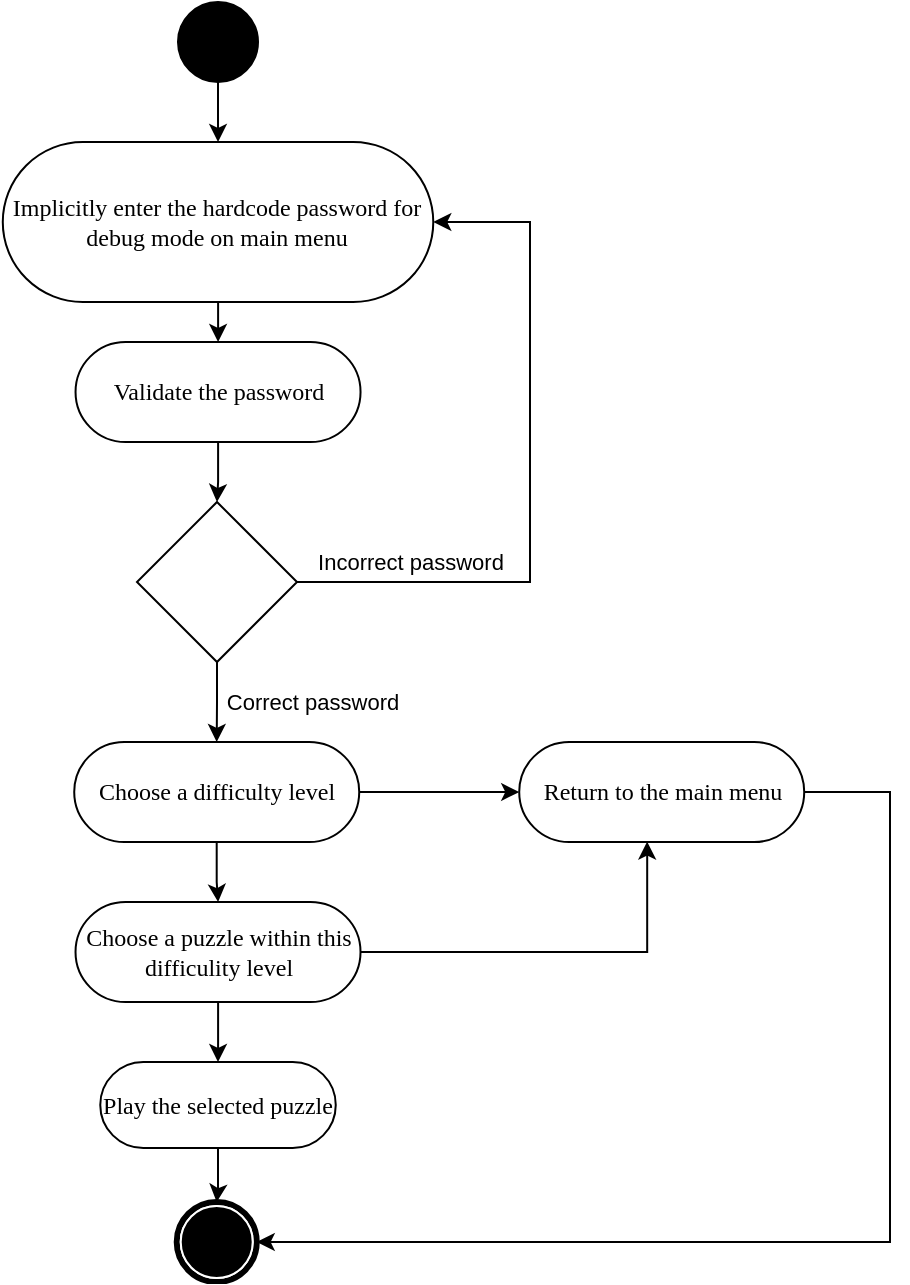 <mxfile version="23.1.2" type="github">
  <diagram name="第 1 页" id="RRXHzUAAJSy7LCdC74D4">
    <mxGraphModel dx="1430" dy="3124" grid="1" gridSize="10" guides="1" tooltips="1" connect="1" arrows="1" fold="1" page="1" pageScale="1" pageWidth="827" pageHeight="1169" math="0" shadow="0">
      <root>
        <mxCell id="0" />
        <mxCell id="1" parent="0" />
        <mxCell id="txJoS0bFICxF0d6WM0JP-18" value="" style="edgeStyle=orthogonalEdgeStyle;rounded=0;orthogonalLoop=1;jettySize=auto;html=1;" parent="1" source="txJoS0bFICxF0d6WM0JP-2" target="txJoS0bFICxF0d6WM0JP-17" edge="1">
          <mxGeometry relative="1" as="geometry" />
        </mxCell>
        <mxCell id="eDOe0pVbVo248cR-_yxt-2" value="" style="edgeStyle=orthogonalEdgeStyle;rounded=0;orthogonalLoop=1;jettySize=auto;html=1;" edge="1" parent="1" source="txJoS0bFICxF0d6WM0JP-2" target="eDOe0pVbVo248cR-_yxt-1">
          <mxGeometry relative="1" as="geometry" />
        </mxCell>
        <mxCell id="txJoS0bFICxF0d6WM0JP-2" value="Choose a difficulty level" style="rounded=1;whiteSpace=wrap;html=1;shadow=0;comic=0;labelBackgroundColor=none;strokeWidth=1;fontFamily=Verdana;fontSize=12;align=center;arcSize=50;" parent="1" vertex="1">
          <mxGeometry x="322.11" y="-1700" width="142.5" height="50" as="geometry" />
        </mxCell>
        <mxCell id="txJoS0bFICxF0d6WM0JP-3" value="" style="edgeStyle=orthogonalEdgeStyle;rounded=0;orthogonalLoop=1;jettySize=auto;html=1;entryX=0.5;entryY=0;entryDx=0;entryDy=0;" parent="1" source="txJoS0bFICxF0d6WM0JP-4" target="txJoS0bFICxF0d6WM0JP-9" edge="1">
          <mxGeometry relative="1" as="geometry">
            <mxPoint x="342.89" y="-2000" as="targetPoint" />
          </mxGeometry>
        </mxCell>
        <mxCell id="txJoS0bFICxF0d6WM0JP-4" value="" style="ellipse;whiteSpace=wrap;html=1;rounded=0;shadow=0;comic=0;labelBackgroundColor=none;strokeWidth=1;fillColor=#000000;fontFamily=Verdana;fontSize=12;align=center;" parent="1" vertex="1">
          <mxGeometry x="374" y="-2070" width="40" height="40" as="geometry" />
        </mxCell>
        <mxCell id="txJoS0bFICxF0d6WM0JP-5" value="" style="edgeStyle=orthogonalEdgeStyle;rounded=0;orthogonalLoop=1;jettySize=auto;html=1;" parent="1" source="txJoS0bFICxF0d6WM0JP-6" target="txJoS0bFICxF0d6WM0JP-7" edge="1">
          <mxGeometry relative="1" as="geometry" />
        </mxCell>
        <mxCell id="txJoS0bFICxF0d6WM0JP-6" value="Play the selected puzzle" style="rounded=1;whiteSpace=wrap;html=1;shadow=0;comic=0;labelBackgroundColor=none;strokeWidth=1;fontFamily=Verdana;fontSize=12;align=center;arcSize=50;" parent="1" vertex="1">
          <mxGeometry x="335.13" y="-1540" width="117.75" height="43" as="geometry" />
        </mxCell>
        <mxCell id="txJoS0bFICxF0d6WM0JP-7" value="" style="shape=mxgraph.bpmn.shape;html=1;verticalLabelPosition=bottom;labelBackgroundColor=#ffffff;verticalAlign=top;perimeter=ellipsePerimeter;outline=end;symbol=terminate;rounded=0;shadow=0;comic=0;strokeWidth=1;fontFamily=Verdana;fontSize=12;align=center;" parent="1" vertex="1">
          <mxGeometry x="373.36" y="-1470" width="40" height="40" as="geometry" />
        </mxCell>
        <mxCell id="k54v_lkFRNFaW8UBd_Ln-2" value="" style="edgeStyle=orthogonalEdgeStyle;rounded=0;orthogonalLoop=1;jettySize=auto;html=1;" parent="1" source="txJoS0bFICxF0d6WM0JP-9" target="k54v_lkFRNFaW8UBd_Ln-1" edge="1">
          <mxGeometry relative="1" as="geometry" />
        </mxCell>
        <mxCell id="txJoS0bFICxF0d6WM0JP-9" value="Implicitly enter the hardcode password for debug mode on main menu" style="rounded=1;whiteSpace=wrap;html=1;shadow=0;comic=0;labelBackgroundColor=none;strokeWidth=1;fontFamily=Verdana;fontSize=12;align=center;arcSize=50;" parent="1" vertex="1">
          <mxGeometry x="286.39" y="-2000" width="215.25" height="80" as="geometry" />
        </mxCell>
        <mxCell id="txJoS0bFICxF0d6WM0JP-10" value="" style="edgeStyle=orthogonalEdgeStyle;rounded=0;orthogonalLoop=1;jettySize=auto;html=1;entryX=1;entryY=0.5;entryDx=0;entryDy=0;" parent="1" source="txJoS0bFICxF0d6WM0JP-14" target="txJoS0bFICxF0d6WM0JP-9" edge="1">
          <mxGeometry relative="1" as="geometry">
            <mxPoint x="513.5" y="-1780" as="targetPoint" />
            <Array as="points">
              <mxPoint x="550" y="-1780" />
              <mxPoint x="550" y="-1960" />
            </Array>
          </mxGeometry>
        </mxCell>
        <mxCell id="txJoS0bFICxF0d6WM0JP-11" value="Incorrect password" style="edgeLabel;html=1;align=center;verticalAlign=middle;resizable=0;points=[];" parent="txJoS0bFICxF0d6WM0JP-10" vertex="1" connectable="0">
          <mxGeometry x="0.214" y="3" relative="1" as="geometry">
            <mxPoint x="-57" y="83" as="offset" />
          </mxGeometry>
        </mxCell>
        <mxCell id="txJoS0bFICxF0d6WM0JP-12" value="" style="edgeStyle=orthogonalEdgeStyle;rounded=0;orthogonalLoop=1;jettySize=auto;html=1;" parent="1" source="txJoS0bFICxF0d6WM0JP-14" target="txJoS0bFICxF0d6WM0JP-2" edge="1">
          <mxGeometry relative="1" as="geometry" />
        </mxCell>
        <mxCell id="txJoS0bFICxF0d6WM0JP-13" value="Correct password" style="edgeLabel;html=1;align=center;verticalAlign=middle;resizable=0;points=[];" parent="txJoS0bFICxF0d6WM0JP-12" vertex="1" connectable="0">
          <mxGeometry x="-0.451" y="-1" relative="1" as="geometry">
            <mxPoint x="48" y="9" as="offset" />
          </mxGeometry>
        </mxCell>
        <mxCell id="txJoS0bFICxF0d6WM0JP-14" value="" style="rhombus;whiteSpace=wrap;html=1;" parent="1" vertex="1">
          <mxGeometry x="353.5" y="-1820" width="80" height="80" as="geometry" />
        </mxCell>
        <mxCell id="txJoS0bFICxF0d6WM0JP-15" value="" style="edgeStyle=orthogonalEdgeStyle;rounded=0;orthogonalLoop=1;jettySize=auto;html=1;" parent="1" source="txJoS0bFICxF0d6WM0JP-17" target="txJoS0bFICxF0d6WM0JP-6" edge="1">
          <mxGeometry relative="1" as="geometry" />
        </mxCell>
        <mxCell id="eDOe0pVbVo248cR-_yxt-4" value="" style="edgeStyle=orthogonalEdgeStyle;rounded=0;orthogonalLoop=1;jettySize=auto;html=1;entryX=0.449;entryY=0.996;entryDx=0;entryDy=0;entryPerimeter=0;" edge="1" parent="1" source="txJoS0bFICxF0d6WM0JP-17" target="eDOe0pVbVo248cR-_yxt-1">
          <mxGeometry relative="1" as="geometry">
            <mxPoint x="556.51" y="-1595.0" as="targetPoint" />
          </mxGeometry>
        </mxCell>
        <mxCell id="txJoS0bFICxF0d6WM0JP-17" value="Choose a puzzle within this difficulity level" style="rounded=1;whiteSpace=wrap;html=1;shadow=0;comic=0;labelBackgroundColor=none;strokeWidth=1;fontFamily=Verdana;fontSize=12;align=center;arcSize=50;" parent="1" vertex="1">
          <mxGeometry x="322.76" y="-1620" width="142.5" height="50" as="geometry" />
        </mxCell>
        <mxCell id="k54v_lkFRNFaW8UBd_Ln-3" value="" style="edgeStyle=orthogonalEdgeStyle;rounded=0;orthogonalLoop=1;jettySize=auto;html=1;" parent="1" source="k54v_lkFRNFaW8UBd_Ln-1" target="txJoS0bFICxF0d6WM0JP-14" edge="1">
          <mxGeometry relative="1" as="geometry" />
        </mxCell>
        <mxCell id="k54v_lkFRNFaW8UBd_Ln-1" value="Validate the password" style="rounded=1;whiteSpace=wrap;html=1;shadow=0;comic=0;labelBackgroundColor=none;strokeWidth=1;fontFamily=Verdana;fontSize=12;align=center;arcSize=50;" parent="1" vertex="1">
          <mxGeometry x="322.77" y="-1900" width="142.5" height="50" as="geometry" />
        </mxCell>
        <mxCell id="eDOe0pVbVo248cR-_yxt-6" value="" style="edgeStyle=orthogonalEdgeStyle;rounded=0;orthogonalLoop=1;jettySize=auto;html=1;entryX=1;entryY=0.5;entryDx=0;entryDy=0;" edge="1" parent="1" source="eDOe0pVbVo248cR-_yxt-1" target="txJoS0bFICxF0d6WM0JP-7">
          <mxGeometry relative="1" as="geometry">
            <mxPoint x="778.36" y="-1675.0" as="targetPoint" />
            <Array as="points">
              <mxPoint x="730" y="-1675" />
              <mxPoint x="730" y="-1450" />
            </Array>
          </mxGeometry>
        </mxCell>
        <mxCell id="eDOe0pVbVo248cR-_yxt-1" value="Return to the main menu" style="rounded=1;whiteSpace=wrap;html=1;shadow=0;comic=0;labelBackgroundColor=none;strokeWidth=1;fontFamily=Verdana;fontSize=12;align=center;arcSize=50;" vertex="1" parent="1">
          <mxGeometry x="544.61" y="-1700" width="142.5" height="50" as="geometry" />
        </mxCell>
      </root>
    </mxGraphModel>
  </diagram>
</mxfile>
